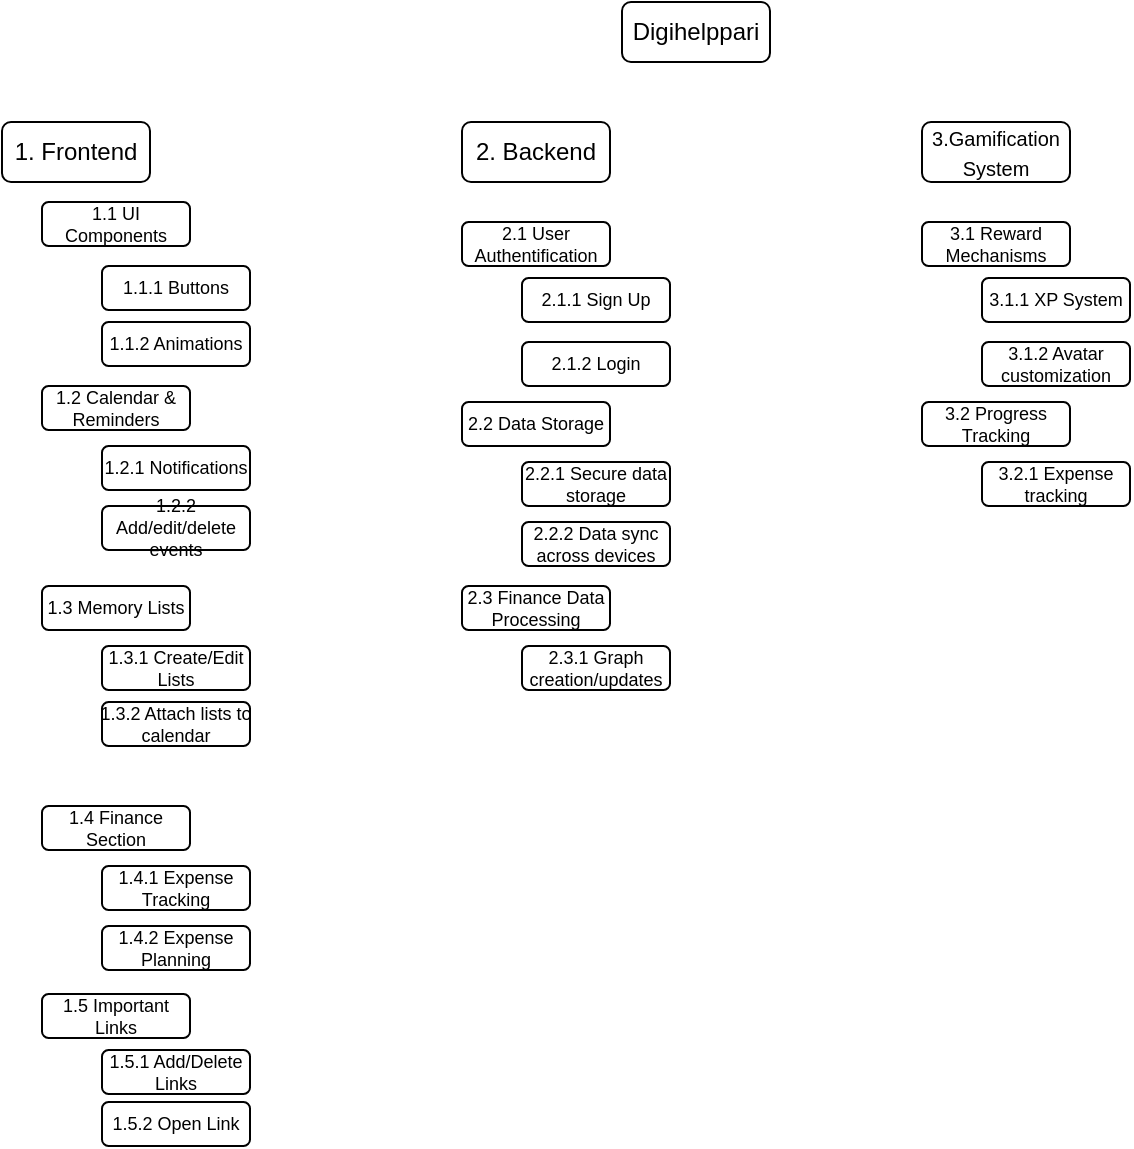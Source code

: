 <mxfile version="26.0.10">
  <diagram id="prtHgNgQTEPvFCAcTncT" name="Page-1">
    <mxGraphModel dx="2257" dy="788" grid="1" gridSize="10" guides="1" tooltips="1" connect="1" arrows="1" fold="1" page="1" pageScale="1" pageWidth="827" pageHeight="1169" math="0" shadow="0">
      <root>
        <mxCell id="0" />
        <mxCell id="1" parent="0" />
        <mxCell id="16awIQKgBBGIW1NUnGCz-1" value="Digihelppari" style="rounded=1;whiteSpace=wrap;html=1;" vertex="1" parent="1">
          <mxGeometry x="-450" y="50" width="74" height="30" as="geometry" />
        </mxCell>
        <mxCell id="16awIQKgBBGIW1NUnGCz-2" value="1. Frontend" style="rounded=1;whiteSpace=wrap;html=1;" vertex="1" parent="1">
          <mxGeometry x="-760" y="110" width="74" height="30" as="geometry" />
        </mxCell>
        <mxCell id="16awIQKgBBGIW1NUnGCz-3" value="2. Backend" style="rounded=1;whiteSpace=wrap;html=1;" vertex="1" parent="1">
          <mxGeometry x="-530" y="110" width="74" height="30" as="geometry" />
        </mxCell>
        <mxCell id="16awIQKgBBGIW1NUnGCz-4" value="&lt;font style=&quot;font-size: 10px;&quot;&gt;3.Gamification System&lt;/font&gt;" style="rounded=1;whiteSpace=wrap;html=1;" vertex="1" parent="1">
          <mxGeometry x="-300" y="110" width="74" height="30" as="geometry" />
        </mxCell>
        <mxCell id="16awIQKgBBGIW1NUnGCz-7" value="&lt;font&gt;1.1 UI Components&lt;/font&gt;" style="rounded=1;whiteSpace=wrap;html=1;fontSize=9;" vertex="1" parent="1">
          <mxGeometry x="-740" y="150" width="74" height="22" as="geometry" />
        </mxCell>
        <mxCell id="16awIQKgBBGIW1NUnGCz-8" value="&lt;font&gt;1.1.1 Buttons&lt;/font&gt;" style="rounded=1;whiteSpace=wrap;html=1;spacing=0;fontSize=9;" vertex="1" parent="1">
          <mxGeometry x="-710" y="182" width="74" height="22" as="geometry" />
        </mxCell>
        <mxCell id="16awIQKgBBGIW1NUnGCz-9" value="&lt;font&gt;1.1.2 Animations&lt;/font&gt;" style="rounded=1;whiteSpace=wrap;html=1;strokeWidth=1;spacing=0;fontSize=9;" vertex="1" parent="1">
          <mxGeometry x="-710" y="210" width="74" height="22" as="geometry" />
        </mxCell>
        <mxCell id="16awIQKgBBGIW1NUnGCz-10" value="&lt;font&gt;1.2 Calendar &amp;amp; Reminders&lt;font&gt;&lt;br&gt;&lt;/font&gt;&lt;/font&gt;" style="rounded=1;whiteSpace=wrap;html=1;spacing=0;fontSize=9;" vertex="1" parent="1">
          <mxGeometry x="-740" y="242" width="74" height="22" as="geometry" />
        </mxCell>
        <mxCell id="16awIQKgBBGIW1NUnGCz-11" value="&lt;font&gt;1.3 Memory Lists&lt;/font&gt;" style="rounded=1;whiteSpace=wrap;html=1;spacing=0;fontSize=9;" vertex="1" parent="1">
          <mxGeometry x="-740" y="342" width="74" height="22" as="geometry" />
        </mxCell>
        <mxCell id="16awIQKgBBGIW1NUnGCz-12" value="&lt;font&gt;1.4 Finance Section&lt;/font&gt;" style="rounded=1;whiteSpace=wrap;html=1;spacing=0;fontSize=9;" vertex="1" parent="1">
          <mxGeometry x="-740" y="452" width="74" height="22" as="geometry" />
        </mxCell>
        <mxCell id="16awIQKgBBGIW1NUnGCz-13" value="&lt;font&gt;1.5 Important Links&lt;/font&gt;" style="rounded=1;whiteSpace=wrap;html=1;spacing=0;fontSize=9;" vertex="1" parent="1">
          <mxGeometry x="-740" y="546" width="74" height="22" as="geometry" />
        </mxCell>
        <mxCell id="16awIQKgBBGIW1NUnGCz-15" value="&lt;font&gt;2.1 User Authentification&lt;/font&gt;" style="rounded=1;whiteSpace=wrap;html=1;spacing=0;fontSize=9;" vertex="1" parent="1">
          <mxGeometry x="-530" y="160" width="74" height="22" as="geometry" />
        </mxCell>
        <mxCell id="16awIQKgBBGIW1NUnGCz-16" value="&lt;font&gt;2.2 Data Storage&lt;/font&gt;" style="rounded=1;whiteSpace=wrap;html=1;spacing=0;fontSize=9;" vertex="1" parent="1">
          <mxGeometry x="-530" y="250" width="74" height="22" as="geometry" />
        </mxCell>
        <mxCell id="16awIQKgBBGIW1NUnGCz-17" value="&lt;font&gt;2.3 Finance Data Processing&lt;/font&gt;" style="rounded=1;whiteSpace=wrap;html=1;spacing=0;fontSize=9;" vertex="1" parent="1">
          <mxGeometry x="-530" y="342" width="74" height="22" as="geometry" />
        </mxCell>
        <mxCell id="16awIQKgBBGIW1NUnGCz-18" value="&lt;font&gt;3.1 Reward Mechanisms&lt;/font&gt;" style="rounded=1;whiteSpace=wrap;html=1;fontSize=9;" vertex="1" parent="1">
          <mxGeometry x="-300" y="160" width="74" height="22" as="geometry" />
        </mxCell>
        <mxCell id="16awIQKgBBGIW1NUnGCz-19" value="&lt;font&gt;3.2 Progress Tracking&lt;/font&gt;" style="rounded=1;whiteSpace=wrap;html=1;spacing=0;fontSize=9;" vertex="1" parent="1">
          <mxGeometry x="-300" y="250" width="74" height="22" as="geometry" />
        </mxCell>
        <mxCell id="16awIQKgBBGIW1NUnGCz-20" value="1.2.1 Notifications" style="rounded=1;whiteSpace=wrap;html=1;spacing=0;fontSize=9;" vertex="1" parent="1">
          <mxGeometry x="-710" y="272" width="74" height="22" as="geometry" />
        </mxCell>
        <mxCell id="16awIQKgBBGIW1NUnGCz-21" value="1.2.2 Add/edit/delete events" style="rounded=1;whiteSpace=wrap;html=1;spacing=0;fontSize=9;" vertex="1" parent="1">
          <mxGeometry x="-710" y="302" width="74" height="22" as="geometry" />
        </mxCell>
        <mxCell id="16awIQKgBBGIW1NUnGCz-22" value="1.3.1 Create/Edit Lists" style="rounded=1;whiteSpace=wrap;html=1;spacing=0;fontSize=9;" vertex="1" parent="1">
          <mxGeometry x="-710" y="372" width="74" height="22" as="geometry" />
        </mxCell>
        <mxCell id="16awIQKgBBGIW1NUnGCz-23" value="1.3.2 Attach lists to calendar" style="rounded=1;whiteSpace=wrap;html=1;spacing=0;fontSize=9;" vertex="1" parent="1">
          <mxGeometry x="-710" y="400" width="74" height="22" as="geometry" />
        </mxCell>
        <mxCell id="16awIQKgBBGIW1NUnGCz-24" value="1.4.1 Expense Tracking" style="rounded=1;whiteSpace=wrap;html=1;spacing=0;fontSize=9;" vertex="1" parent="1">
          <mxGeometry x="-710" y="482" width="74" height="22" as="geometry" />
        </mxCell>
        <mxCell id="16awIQKgBBGIW1NUnGCz-25" value="1.4.2 Expense Planning" style="rounded=1;whiteSpace=wrap;html=1;spacing=0;fontSize=9;" vertex="1" parent="1">
          <mxGeometry x="-710" y="512" width="74" height="22" as="geometry" />
        </mxCell>
        <mxCell id="16awIQKgBBGIW1NUnGCz-29" value="1.5.1 Add/Delete Links" style="rounded=1;whiteSpace=wrap;html=1;spacing=0;fontSize=9;" vertex="1" parent="1">
          <mxGeometry x="-710" y="574" width="74" height="22" as="geometry" />
        </mxCell>
        <mxCell id="16awIQKgBBGIW1NUnGCz-30" value="1.5.2 Open Link" style="rounded=1;whiteSpace=wrap;html=1;spacing=0;fontSize=9;" vertex="1" parent="1">
          <mxGeometry x="-710" y="600" width="74" height="22" as="geometry" />
        </mxCell>
        <mxCell id="16awIQKgBBGIW1NUnGCz-31" value="2.1.1 Sign Up" style="rounded=1;whiteSpace=wrap;html=1;spacing=0;fontSize=9;" vertex="1" parent="1">
          <mxGeometry x="-500" y="188" width="74" height="22" as="geometry" />
        </mxCell>
        <mxCell id="16awIQKgBBGIW1NUnGCz-32" value="2.1.2 Login" style="rounded=1;whiteSpace=wrap;html=1;spacing=0;fontSize=9;" vertex="1" parent="1">
          <mxGeometry x="-500" y="220" width="74" height="22" as="geometry" />
        </mxCell>
        <mxCell id="16awIQKgBBGIW1NUnGCz-33" value="&lt;font&gt;2.2.1 Secure data storage&lt;/font&gt;" style="rounded=1;whiteSpace=wrap;html=1;spacing=0;fontSize=9;" vertex="1" parent="1">
          <mxGeometry x="-500" y="280" width="74" height="22" as="geometry" />
        </mxCell>
        <mxCell id="16awIQKgBBGIW1NUnGCz-34" value="2.2.2 Data sync across devices" style="rounded=1;whiteSpace=wrap;html=1;spacing=0;fontSize=9;" vertex="1" parent="1">
          <mxGeometry x="-500" y="310" width="74" height="22" as="geometry" />
        </mxCell>
        <mxCell id="16awIQKgBBGIW1NUnGCz-35" value="2.3.1 Graph creation/updates " style="rounded=1;whiteSpace=wrap;html=1;spacing=0;fontSize=9;" vertex="1" parent="1">
          <mxGeometry x="-500" y="372" width="74" height="22" as="geometry" />
        </mxCell>
        <mxCell id="16awIQKgBBGIW1NUnGCz-37" value="3.2.1 Expense tracking" style="rounded=1;whiteSpace=wrap;html=1;spacing=0;fontSize=9;" vertex="1" parent="1">
          <mxGeometry x="-270" y="280" width="74" height="22" as="geometry" />
        </mxCell>
        <mxCell id="16awIQKgBBGIW1NUnGCz-38" value="3.1.1 XP System" style="rounded=1;whiteSpace=wrap;html=1;spacing=0;fontSize=9;" vertex="1" parent="1">
          <mxGeometry x="-270" y="188" width="74" height="22" as="geometry" />
        </mxCell>
        <mxCell id="16awIQKgBBGIW1NUnGCz-39" value="3.1.2 Avatar customization" style="rounded=1;whiteSpace=wrap;html=1;spacing=0;fontSize=9;" vertex="1" parent="1">
          <mxGeometry x="-270" y="220" width="74" height="22" as="geometry" />
        </mxCell>
      </root>
    </mxGraphModel>
  </diagram>
</mxfile>
